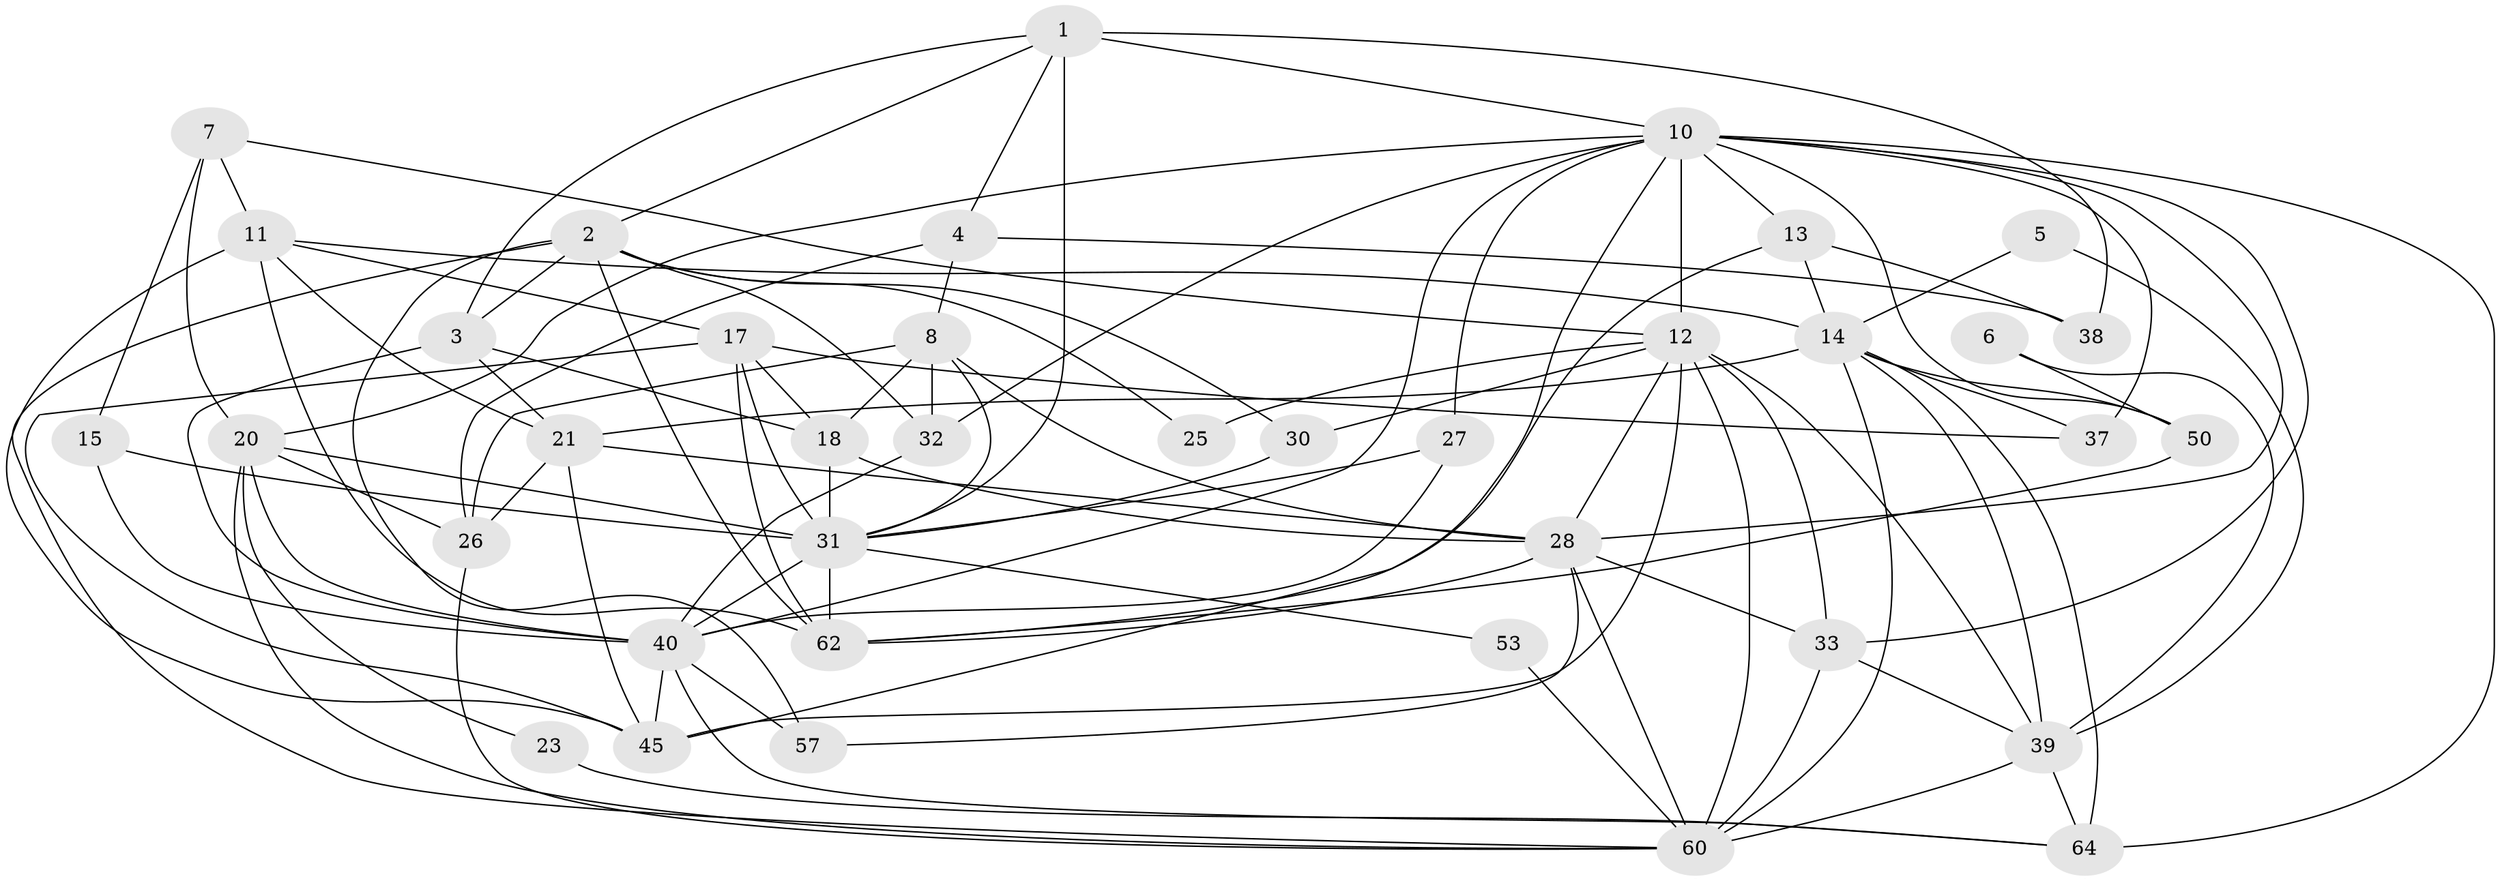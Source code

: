 // original degree distribution, {6: 0.07792207792207792, 5: 0.14285714285714285, 4: 0.2987012987012987, 2: 0.09090909090909091, 3: 0.3246753246753247, 7: 0.05194805194805195, 8: 0.012987012987012988}
// Generated by graph-tools (version 1.1) at 2025/15/03/09/25 04:15:03]
// undirected, 38 vertices, 104 edges
graph export_dot {
graph [start="1"]
  node [color=gray90,style=filled];
  1 [super="+43"];
  2 [super="+46"];
  3 [super="+9"];
  4;
  5;
  6;
  7;
  8 [super="+24+70"];
  10 [super="+19"];
  11;
  12 [super="+58+16"];
  13;
  14 [super="+44+72"];
  15;
  17 [super="+56"];
  18 [super="+51"];
  20 [super="+29"];
  21 [super="+35"];
  23;
  25;
  26 [super="+74+42"];
  27;
  28 [super="+41"];
  30;
  31 [super="+36"];
  32 [super="+47"];
  33 [super="+65"];
  37;
  38;
  39 [super="+76"];
  40 [super="+54+68"];
  45 [super="+49+73"];
  50;
  53;
  57;
  60 [super="+63+61"];
  62;
  64 [super="+66+69"];
  1 -- 10 [weight=2];
  1 -- 4;
  1 -- 38;
  1 -- 3;
  1 -- 2;
  1 -- 31;
  2 -- 25 [weight=2];
  2 -- 30;
  2 -- 57;
  2 -- 60;
  2 -- 32;
  2 -- 3;
  2 -- 62;
  3 -- 21;
  3 -- 40;
  3 -- 18;
  4 -- 38;
  4 -- 26;
  4 -- 8;
  5 -- 39;
  5 -- 14;
  6 -- 50;
  6 -- 39;
  7 -- 20;
  7 -- 11;
  7 -- 12;
  7 -- 15;
  8 -- 18;
  8 -- 32;
  8 -- 26;
  8 -- 28;
  8 -- 31;
  10 -- 50;
  10 -- 64;
  10 -- 32;
  10 -- 33;
  10 -- 37;
  10 -- 40;
  10 -- 13;
  10 -- 20;
  10 -- 27;
  10 -- 28 [weight=2];
  10 -- 12;
  10 -- 45;
  11 -- 62;
  11 -- 21;
  11 -- 14;
  11 -- 17;
  11 -- 45;
  12 -- 60;
  12 -- 33;
  12 -- 39;
  12 -- 25;
  12 -- 45;
  12 -- 30;
  12 -- 28;
  13 -- 62;
  13 -- 38;
  13 -- 14;
  14 -- 60;
  14 -- 64 [weight=2];
  14 -- 50;
  14 -- 39 [weight=2];
  14 -- 37;
  14 -- 21;
  15 -- 40;
  15 -- 31;
  17 -- 45;
  17 -- 37;
  17 -- 18;
  17 -- 62;
  17 -- 31;
  18 -- 31;
  18 -- 28;
  20 -- 23;
  20 -- 26;
  20 -- 60;
  20 -- 40;
  20 -- 31;
  21 -- 26;
  21 -- 45;
  21 -- 28 [weight=2];
  23 -- 64;
  26 -- 60;
  27 -- 40;
  27 -- 31;
  28 -- 62;
  28 -- 33;
  28 -- 57;
  28 -- 60;
  30 -- 31;
  31 -- 53;
  31 -- 40 [weight=2];
  31 -- 62;
  32 -- 40;
  33 -- 60;
  33 -- 39;
  39 -- 60;
  39 -- 64;
  40 -- 57 [weight=2];
  40 -- 45 [weight=2];
  40 -- 64;
  50 -- 62;
  53 -- 60;
}

